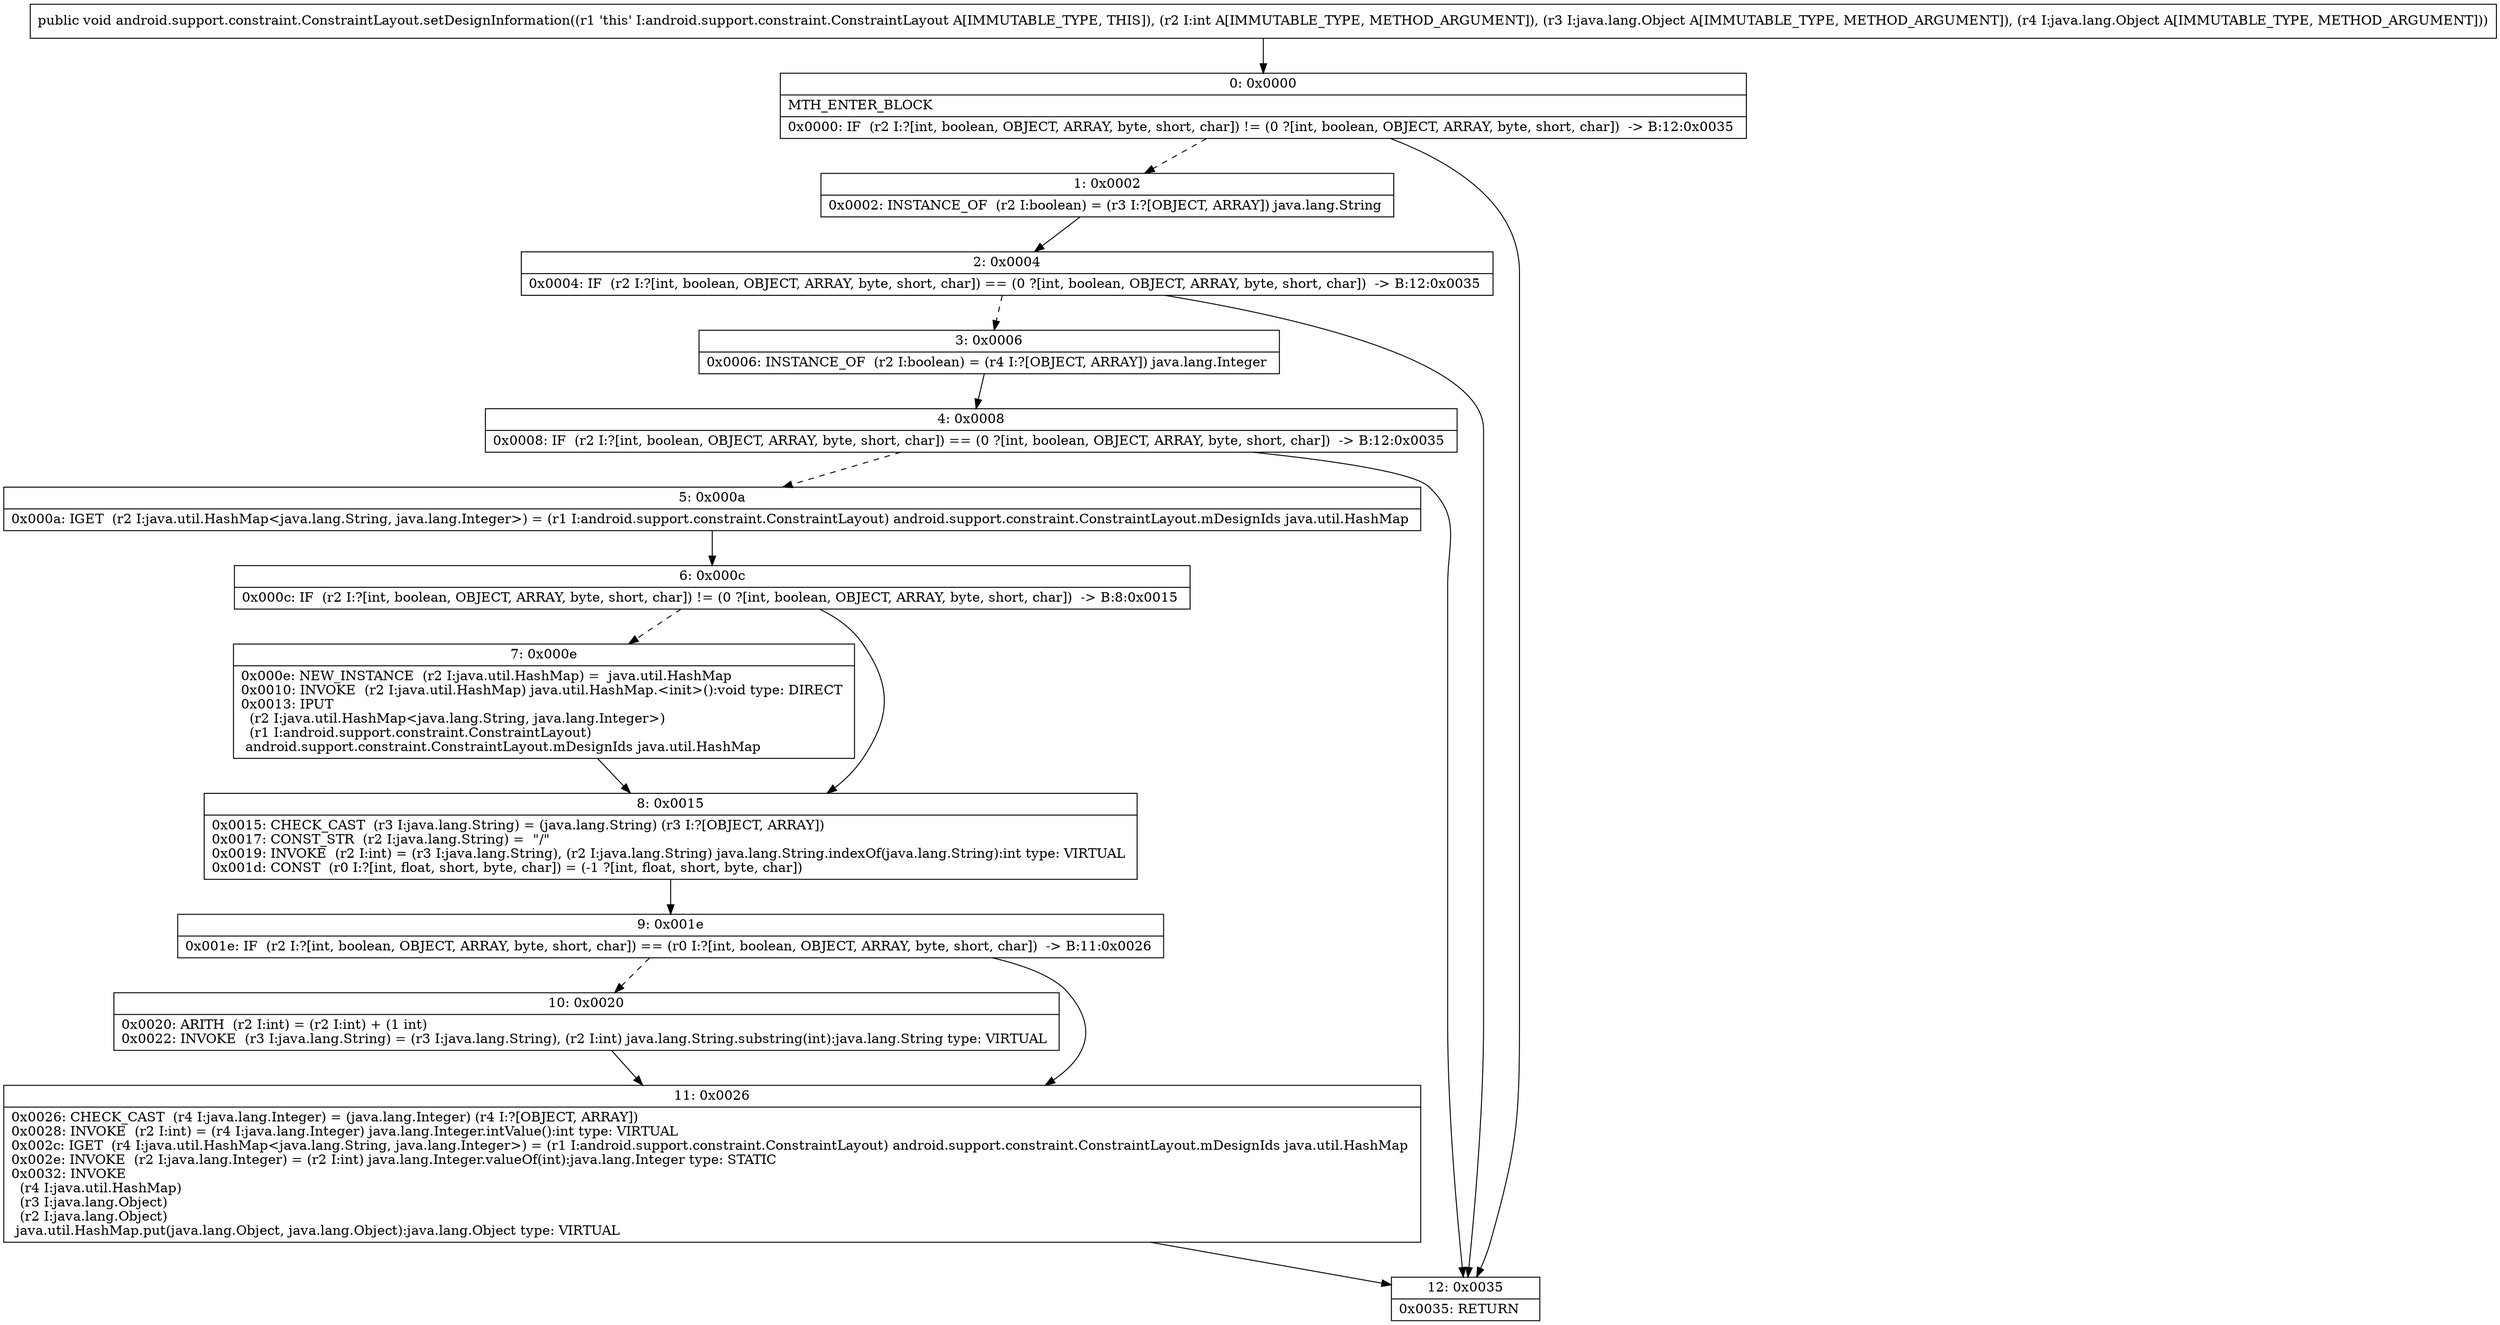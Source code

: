 digraph "CFG forandroid.support.constraint.ConstraintLayout.setDesignInformation(ILjava\/lang\/Object;Ljava\/lang\/Object;)V" {
Node_0 [shape=record,label="{0\:\ 0x0000|MTH_ENTER_BLOCK\l|0x0000: IF  (r2 I:?[int, boolean, OBJECT, ARRAY, byte, short, char]) != (0 ?[int, boolean, OBJECT, ARRAY, byte, short, char])  \-\> B:12:0x0035 \l}"];
Node_1 [shape=record,label="{1\:\ 0x0002|0x0002: INSTANCE_OF  (r2 I:boolean) = (r3 I:?[OBJECT, ARRAY]) java.lang.String \l}"];
Node_2 [shape=record,label="{2\:\ 0x0004|0x0004: IF  (r2 I:?[int, boolean, OBJECT, ARRAY, byte, short, char]) == (0 ?[int, boolean, OBJECT, ARRAY, byte, short, char])  \-\> B:12:0x0035 \l}"];
Node_3 [shape=record,label="{3\:\ 0x0006|0x0006: INSTANCE_OF  (r2 I:boolean) = (r4 I:?[OBJECT, ARRAY]) java.lang.Integer \l}"];
Node_4 [shape=record,label="{4\:\ 0x0008|0x0008: IF  (r2 I:?[int, boolean, OBJECT, ARRAY, byte, short, char]) == (0 ?[int, boolean, OBJECT, ARRAY, byte, short, char])  \-\> B:12:0x0035 \l}"];
Node_5 [shape=record,label="{5\:\ 0x000a|0x000a: IGET  (r2 I:java.util.HashMap\<java.lang.String, java.lang.Integer\>) = (r1 I:android.support.constraint.ConstraintLayout) android.support.constraint.ConstraintLayout.mDesignIds java.util.HashMap \l}"];
Node_6 [shape=record,label="{6\:\ 0x000c|0x000c: IF  (r2 I:?[int, boolean, OBJECT, ARRAY, byte, short, char]) != (0 ?[int, boolean, OBJECT, ARRAY, byte, short, char])  \-\> B:8:0x0015 \l}"];
Node_7 [shape=record,label="{7\:\ 0x000e|0x000e: NEW_INSTANCE  (r2 I:java.util.HashMap) =  java.util.HashMap \l0x0010: INVOKE  (r2 I:java.util.HashMap) java.util.HashMap.\<init\>():void type: DIRECT \l0x0013: IPUT  \l  (r2 I:java.util.HashMap\<java.lang.String, java.lang.Integer\>)\l  (r1 I:android.support.constraint.ConstraintLayout)\l android.support.constraint.ConstraintLayout.mDesignIds java.util.HashMap \l}"];
Node_8 [shape=record,label="{8\:\ 0x0015|0x0015: CHECK_CAST  (r3 I:java.lang.String) = (java.lang.String) (r3 I:?[OBJECT, ARRAY]) \l0x0017: CONST_STR  (r2 I:java.lang.String) =  \"\/\" \l0x0019: INVOKE  (r2 I:int) = (r3 I:java.lang.String), (r2 I:java.lang.String) java.lang.String.indexOf(java.lang.String):int type: VIRTUAL \l0x001d: CONST  (r0 I:?[int, float, short, byte, char]) = (\-1 ?[int, float, short, byte, char]) \l}"];
Node_9 [shape=record,label="{9\:\ 0x001e|0x001e: IF  (r2 I:?[int, boolean, OBJECT, ARRAY, byte, short, char]) == (r0 I:?[int, boolean, OBJECT, ARRAY, byte, short, char])  \-\> B:11:0x0026 \l}"];
Node_10 [shape=record,label="{10\:\ 0x0020|0x0020: ARITH  (r2 I:int) = (r2 I:int) + (1 int) \l0x0022: INVOKE  (r3 I:java.lang.String) = (r3 I:java.lang.String), (r2 I:int) java.lang.String.substring(int):java.lang.String type: VIRTUAL \l}"];
Node_11 [shape=record,label="{11\:\ 0x0026|0x0026: CHECK_CAST  (r4 I:java.lang.Integer) = (java.lang.Integer) (r4 I:?[OBJECT, ARRAY]) \l0x0028: INVOKE  (r2 I:int) = (r4 I:java.lang.Integer) java.lang.Integer.intValue():int type: VIRTUAL \l0x002c: IGET  (r4 I:java.util.HashMap\<java.lang.String, java.lang.Integer\>) = (r1 I:android.support.constraint.ConstraintLayout) android.support.constraint.ConstraintLayout.mDesignIds java.util.HashMap \l0x002e: INVOKE  (r2 I:java.lang.Integer) = (r2 I:int) java.lang.Integer.valueOf(int):java.lang.Integer type: STATIC \l0x0032: INVOKE  \l  (r4 I:java.util.HashMap)\l  (r3 I:java.lang.Object)\l  (r2 I:java.lang.Object)\l java.util.HashMap.put(java.lang.Object, java.lang.Object):java.lang.Object type: VIRTUAL \l}"];
Node_12 [shape=record,label="{12\:\ 0x0035|0x0035: RETURN   \l}"];
MethodNode[shape=record,label="{public void android.support.constraint.ConstraintLayout.setDesignInformation((r1 'this' I:android.support.constraint.ConstraintLayout A[IMMUTABLE_TYPE, THIS]), (r2 I:int A[IMMUTABLE_TYPE, METHOD_ARGUMENT]), (r3 I:java.lang.Object A[IMMUTABLE_TYPE, METHOD_ARGUMENT]), (r4 I:java.lang.Object A[IMMUTABLE_TYPE, METHOD_ARGUMENT])) }"];
MethodNode -> Node_0;
Node_0 -> Node_1[style=dashed];
Node_0 -> Node_12;
Node_1 -> Node_2;
Node_2 -> Node_3[style=dashed];
Node_2 -> Node_12;
Node_3 -> Node_4;
Node_4 -> Node_5[style=dashed];
Node_4 -> Node_12;
Node_5 -> Node_6;
Node_6 -> Node_7[style=dashed];
Node_6 -> Node_8;
Node_7 -> Node_8;
Node_8 -> Node_9;
Node_9 -> Node_10[style=dashed];
Node_9 -> Node_11;
Node_10 -> Node_11;
Node_11 -> Node_12;
}

